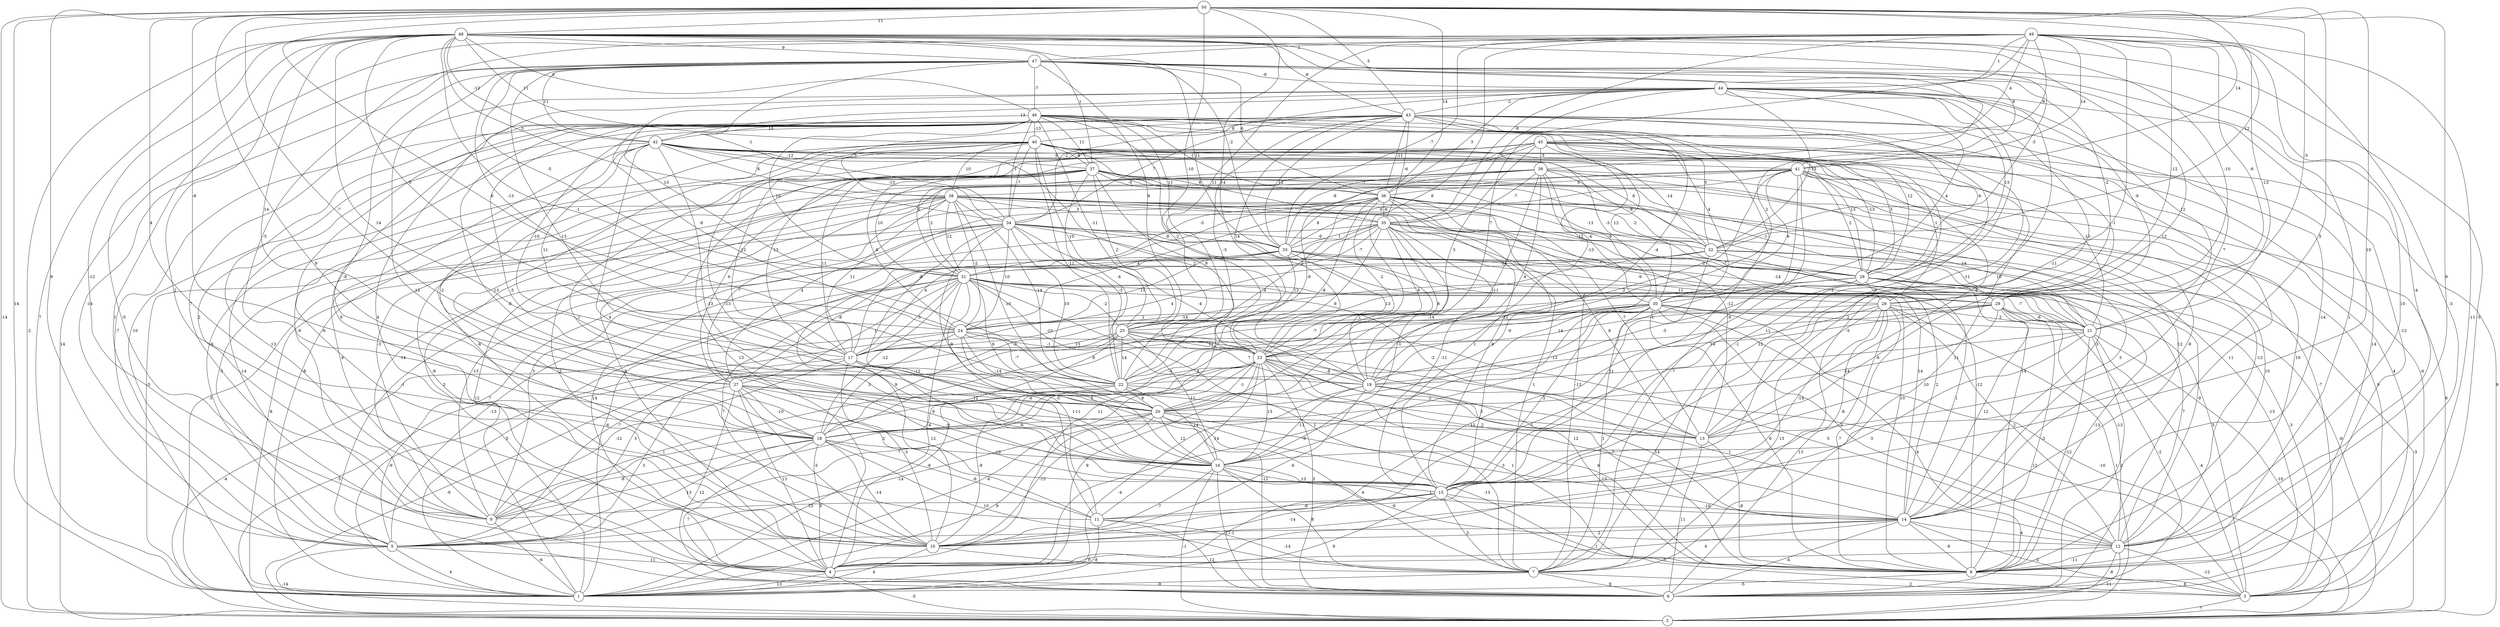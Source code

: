 graph { 
	 fontname="Helvetica,Arial,sans-serif" 
	 node [shape = circle]; 
	 50 -- 1 [label = "14"];
	 50 -- 2 [label = "-14"];
	 50 -- 5 [label = "9"];
	 50 -- 11 [label = "9"];
	 50 -- 12 [label = "9"];
	 50 -- 15 [label = "10"];
	 50 -- 16 [label = "5"];
	 50 -- 18 [label = "4"];
	 50 -- 20 [label = "-7"];
	 50 -- 22 [label = "6"];
	 50 -- 23 [label = "14"];
	 50 -- 25 [label = "-10"];
	 50 -- 27 [label = "-8"];
	 50 -- 29 [label = "-3"];
	 50 -- 32 [label = "12"];
	 50 -- 36 [label = "14"];
	 50 -- 41 [label = "14"];
	 50 -- 43 [label = "5"];
	 50 -- 48 [label = "-11"];
	 49 -- 1 [label = "1"];
	 49 -- 6 [label = "-11"];
	 49 -- 8 [label = "-3"];
	 49 -- 12 [label = "-4"];
	 49 -- 15 [label = "-11"];
	 49 -- 18 [label = "-5"];
	 49 -- 20 [label = "7"];
	 49 -- 21 [label = "-13"];
	 49 -- 23 [label = "8"];
	 49 -- 25 [label = "11"];
	 49 -- 26 [label = "-12"];
	 49 -- 29 [label = "-6"];
	 49 -- 33 [label = "-7"];
	 49 -- 35 [label = "-9"];
	 49 -- 39 [label = "9"];
	 49 -- 41 [label = "14"];
	 49 -- 44 [label = "1"];
	 49 -- 45 [label = "4"];
	 49 -- 47 [label = "1"];
	 48 -- 1 [label = "7"];
	 48 -- 2 [label = "-2"];
	 48 -- 3 [label = "-5"];
	 48 -- 6 [label = "-5"];
	 48 -- 9 [label = "-12"];
	 48 -- 10 [label = "2"];
	 48 -- 13 [label = "12"];
	 48 -- 19 [label = "2"];
	 48 -- 20 [label = "14"];
	 48 -- 22 [label = "-1"];
	 48 -- 24 [label = "5"];
	 48 -- 27 [label = "14"];
	 48 -- 29 [label = "-10"];
	 48 -- 32 [label = "-3"];
	 48 -- 33 [label = "-2"];
	 48 -- 34 [label = "3"];
	 48 -- 37 [label = "1"];
	 48 -- 40 [label = "11"];
	 48 -- 41 [label = "8"];
	 48 -- 42 [label = "-12"];
	 48 -- 43 [label = "-8"];
	 48 -- 46 [label = "6"];
	 48 -- 47 [label = "9"];
	 47 -- 2 [label = "14"];
	 47 -- 4 [label = "9"];
	 47 -- 5 [label = "-14"];
	 47 -- 8 [label = "1"];
	 47 -- 11 [label = "12"];
	 47 -- 12 [label = "10"];
	 47 -- 13 [label = "7"];
	 47 -- 15 [label = "10"];
	 47 -- 20 [label = "13"];
	 47 -- 24 [label = "-13"];
	 47 -- 25 [label = "9"];
	 47 -- 26 [label = "-2"];
	 47 -- 31 [label = "-5"];
	 47 -- 33 [label = "11"];
	 47 -- 34 [label = "-1"];
	 47 -- 36 [label = "6"];
	 47 -- 42 [label = "11"];
	 47 -- 44 [label = "-9"];
	 47 -- 46 [label = "-7"];
	 46 -- 4 [label = "13"];
	 46 -- 5 [label = "-7"];
	 46 -- 7 [label = "-1"];
	 46 -- 10 [label = "-6"];
	 46 -- 13 [label = "-11"];
	 46 -- 15 [label = "-8"];
	 46 -- 16 [label = "-5"];
	 46 -- 18 [label = "-8"];
	 46 -- 19 [label = "-13"];
	 46 -- 23 [label = "-2"];
	 46 -- 24 [label = "-8"];
	 46 -- 25 [label = "-11"];
	 46 -- 28 [label = "12"];
	 46 -- 30 [label = "4"];
	 46 -- 31 [label = "10"];
	 46 -- 32 [label = "5"];
	 46 -- 33 [label = "11"];
	 46 -- 34 [label = "1"];
	 46 -- 36 [label = "-1"];
	 46 -- 37 [label = "11"];
	 46 -- 40 [label = "-13"];
	 46 -- 42 [label = "10"];
	 45 -- 1 [label = "-8"];
	 45 -- 2 [label = "9"];
	 45 -- 3 [label = "-6"];
	 45 -- 4 [label = "13"];
	 45 -- 7 [label = "11"];
	 45 -- 9 [label = "-9"];
	 45 -- 17 [label = "13"];
	 45 -- 23 [label = "3"];
	 45 -- 28 [label = "3"];
	 45 -- 29 [label = "-1"];
	 45 -- 30 [label = "12"];
	 45 -- 31 [label = "6"];
	 45 -- 33 [label = "-8"];
	 45 -- 39 [label = "-3"];
	 44 -- 7 [label = "-5"];
	 44 -- 8 [label = "-12"];
	 44 -- 9 [label = "7"];
	 44 -- 10 [label = "4"];
	 44 -- 15 [label = "-1"];
	 44 -- 21 [label = "12"];
	 44 -- 28 [label = "13"];
	 44 -- 29 [label = "-9"];
	 44 -- 30 [label = "4"];
	 44 -- 31 [label = "13"];
	 44 -- 32 [label = "-13"];
	 44 -- 34 [label = "-2"];
	 44 -- 35 [label = "7"];
	 44 -- 36 [label = "3"];
	 44 -- 42 [label = "13"];
	 44 -- 43 [label = "-2"];
	 43 -- 5 [label = "10"];
	 43 -- 6 [label = "11"];
	 43 -- 7 [label = "12"];
	 43 -- 8 [label = "14"];
	 43 -- 9 [label = "2"];
	 43 -- 14 [label = "-14"];
	 43 -- 15 [label = "-12"];
	 43 -- 17 [label = "-10"];
	 43 -- 19 [label = "-4"];
	 43 -- 22 [label = "-5"];
	 43 -- 23 [label = "14"];
	 43 -- 28 [label = "-6"];
	 43 -- 33 [label = "12"];
	 43 -- 34 [label = "7"];
	 43 -- 35 [label = "-6"];
	 43 -- 36 [label = "-11"];
	 43 -- 38 [label = "3"];
	 43 -- 40 [label = "8"];
	 42 -- 4 [label = "6"];
	 42 -- 6 [label = "-14"];
	 42 -- 13 [label = "-8"];
	 42 -- 15 [label = "4"];
	 42 -- 16 [label = "-13"];
	 42 -- 17 [label = "11"];
	 42 -- 18 [label = "-2"];
	 42 -- 19 [label = "2"];
	 42 -- 28 [label = "13"];
	 42 -- 32 [label = "8"];
	 42 -- 34 [label = "-13"];
	 42 -- 37 [label = "-12"];
	 42 -- 38 [label = "8"];
	 42 -- 41 [label = "8"];
	 41 -- 2 [label = "6"];
	 41 -- 4 [label = "9"];
	 41 -- 7 [label = "-7"];
	 41 -- 8 [label = "10"];
	 41 -- 12 [label = "10"];
	 41 -- 14 [label = "-9"];
	 41 -- 16 [label = "-1"];
	 41 -- 20 [label = "-2"];
	 41 -- 28 [label = "2"];
	 41 -- 30 [label = "6"];
	 41 -- 31 [label = "-5"];
	 41 -- 33 [label = "-9"];
	 41 -- 36 [label = "5"];
	 40 -- 3 [label = "4"];
	 40 -- 5 [label = "-6"];
	 40 -- 10 [label = "-6"];
	 40 -- 15 [label = "-1"];
	 40 -- 16 [label = "-13"];
	 40 -- 17 [label = "12"];
	 40 -- 18 [label = "13"];
	 40 -- 21 [label = "-10"];
	 40 -- 22 [label = "-11"];
	 40 -- 25 [label = "10"];
	 40 -- 26 [label = "1"];
	 40 -- 28 [label = "-13"];
	 40 -- 30 [label = "-3"];
	 40 -- 32 [label = "-14"];
	 40 -- 34 [label = "-7"];
	 40 -- 35 [label = "8"];
	 40 -- 37 [label = "-8"];
	 40 -- 38 [label = "10"];
	 39 -- 1 [label = "3"];
	 39 -- 3 [label = "9"];
	 39 -- 9 [label = "-3"];
	 39 -- 14 [label = "12"];
	 39 -- 15 [label = "14"];
	 39 -- 19 [label = "4"];
	 39 -- 20 [label = "-11"];
	 39 -- 22 [label = "-8"];
	 39 -- 30 [label = "-4"];
	 39 -- 31 [label = "2"];
	 39 -- 32 [label = "-8"];
	 39 -- 35 [label = "-7"];
	 39 -- 38 [label = "-7"];
	 38 -- 1 [label = "-5"];
	 38 -- 5 [label = "-3"];
	 38 -- 7 [label = "1"];
	 38 -- 8 [label = "-12"];
	 38 -- 9 [label = "-14"];
	 38 -- 10 [label = "2"];
	 38 -- 13 [label = "-7"];
	 38 -- 15 [label = "1"];
	 38 -- 17 [label = "11"];
	 38 -- 20 [label = "-10"];
	 38 -- 21 [label = "-7"];
	 38 -- 22 [label = "-14"];
	 38 -- 24 [label = "-2"];
	 38 -- 27 [label = "7"];
	 38 -- 28 [label = "-12"];
	 38 -- 31 [label = "12"];
	 38 -- 35 [label = "3"];
	 37 -- 1 [label = "-5"];
	 37 -- 3 [label = "-7"];
	 37 -- 4 [label = "-9"];
	 37 -- 8 [label = "14"];
	 37 -- 12 [label = "-12"];
	 37 -- 14 [label = "3"];
	 37 -- 17 [label = "11"];
	 37 -- 22 [label = "-4"];
	 37 -- 23 [label = "9"];
	 37 -- 24 [label = "8"];
	 37 -- 25 [label = "2"];
	 37 -- 27 [label = "6"];
	 37 -- 28 [label = "-13"];
	 37 -- 29 [label = "-1"];
	 37 -- 31 [label = "10"];
	 37 -- 36 [label = "-5"];
	 36 -- 1 [label = "12"];
	 36 -- 7 [label = "-13"];
	 36 -- 13 [label = "-9"];
	 36 -- 14 [label = "3"];
	 36 -- 15 [label = "-9"];
	 36 -- 17 [label = "-8"];
	 36 -- 21 [label = "14"];
	 36 -- 22 [label = "-8"];
	 36 -- 23 [label = "-2"];
	 36 -- 24 [label = "4"];
	 36 -- 25 [label = "2"];
	 36 -- 27 [label = "4"];
	 36 -- 28 [label = "-8"];
	 36 -- 32 [label = "-2"];
	 36 -- 33 [label = "8"];
	 36 -- 35 [label = "-6"];
	 35 -- 6 [label = "-13"];
	 35 -- 9 [label = "3"];
	 35 -- 10 [label = "9"];
	 35 -- 13 [label = "8"];
	 35 -- 15 [label = "-11"];
	 35 -- 16 [label = "-1"];
	 35 -- 17 [label = "4"];
	 35 -- 19 [label = "8"];
	 35 -- 21 [label = "-14"];
	 35 -- 22 [label = "9"];
	 35 -- 23 [label = "8"];
	 35 -- 29 [label = "-7"];
	 35 -- 31 [label = "-7"];
	 35 -- 33 [label = "1"];
	 34 -- 1 [label = "8"];
	 34 -- 4 [label = "14"];
	 34 -- 5 [label = "-1"];
	 34 -- 8 [label = "10"];
	 34 -- 9 [label = "-13"];
	 34 -- 11 [label = "-12"];
	 34 -- 14 [label = "14"];
	 34 -- 16 [label = "-9"];
	 34 -- 19 [label = "-4"];
	 34 -- 21 [label = "-9"];
	 34 -- 22 [label = "10"];
	 34 -- 23 [label = "-3"];
	 34 -- 24 [label = "10"];
	 34 -- 32 [label = "-9"];
	 34 -- 33 [label = "-8"];
	 33 -- 1 [label = "-6"];
	 33 -- 2 [label = "-6"];
	 33 -- 3 [label = "5"];
	 33 -- 4 [label = "11"];
	 33 -- 5 [label = "7"];
	 33 -- 19 [label = "2"];
	 33 -- 21 [label = "11"];
	 33 -- 23 [label = "13"];
	 33 -- 24 [label = "11"];
	 33 -- 27 [label = "-8"];
	 33 -- 28 [label = "-2"];
	 32 -- 3 [label = "-3"];
	 32 -- 12 [label = "-9"];
	 32 -- 14 [label = "2"];
	 32 -- 15 [label = "11"];
	 32 -- 17 [label = "4"];
	 32 -- 18 [label = "-3"];
	 32 -- 31 [label = "-14"];
	 31 -- 1 [label = "5"];
	 31 -- 4 [label = "-4"];
	 31 -- 5 [label = "-13"];
	 31 -- 7 [label = "1"];
	 31 -- 10 [label = "7"];
	 31 -- 11 [label = "-5"];
	 31 -- 13 [label = "-2"];
	 31 -- 17 [label = "3"];
	 31 -- 18 [label = "-12"];
	 31 -- 19 [label = "-10"];
	 31 -- 20 [label = "6"];
	 31 -- 21 [label = "-7"];
	 31 -- 25 [label = "-2"];
	 31 -- 26 [label = "-4"];
	 31 -- 27 [label = "1"];
	 31 -- 29 [label = "12"];
	 30 -- 2 [label = "-10"];
	 30 -- 4 [label = "-9"];
	 30 -- 5 [label = "-7"];
	 30 -- 6 [label = "4"];
	 30 -- 7 [label = "1"];
	 30 -- 8 [label = "6"];
	 30 -- 12 [label = "3"];
	 30 -- 15 [label = "3"];
	 30 -- 17 [label = "-7"];
	 30 -- 18 [label = "-4"];
	 30 -- 20 [label = "-13"];
	 30 -- 21 [label = "2"];
	 30 -- 23 [label = "-9"];
	 30 -- 25 [label = "-12"];
	 29 -- 6 [label = "-2"];
	 29 -- 8 [label = "-3"];
	 29 -- 9 [label = "9"];
	 29 -- 12 [label = "-13"];
	 29 -- 14 [label = "12"];
	 29 -- 18 [label = "-14"];
	 29 -- 21 [label = "-6"];
	 29 -- 22 [label = "14"];
	 29 -- 23 [label = "11"];
	 29 -- 24 [label = "-14"];
	 28 -- 2 [label = "-3"];
	 28 -- 4 [label = "12"];
	 28 -- 8 [label = "-13"];
	 28 -- 12 [label = "7"];
	 28 -- 14 [label = "1"];
	 28 -- 17 [label = "-14"];
	 28 -- 18 [label = "6"];
	 28 -- 19 [label = "-5"];
	 28 -- 26 [label = "6"];
	 27 -- 4 [label = "13"];
	 27 -- 5 [label = "3"];
	 27 -- 6 [label = "12"];
	 27 -- 10 [label = "-5"];
	 27 -- 13 [label = "1"];
	 27 -- 15 [label = "12"];
	 27 -- 16 [label = "-9"];
	 27 -- 18 [label = "-10"];
	 27 -- 20 [label = "-12"];
	 26 -- 2 [label = "1"];
	 26 -- 4 [label = "13"];
	 26 -- 6 [label = "13"];
	 26 -- 8 [label = "7"];
	 26 -- 10 [label = "1"];
	 26 -- 11 [label = "-8"];
	 26 -- 12 [label = "2"];
	 26 -- 15 [label = "-14"];
	 26 -- 21 [label = "2"];
	 26 -- 24 [label = "1"];
	 25 -- 1 [label = "-8"];
	 25 -- 2 [label = "-5"];
	 25 -- 5 [label = "5"];
	 25 -- 8 [label = "-7"];
	 25 -- 12 [label = "5"];
	 25 -- 16 [label = "11"];
	 25 -- 17 [label = "13"];
	 25 -- 19 [label = "7"];
	 25 -- 22 [label = "14"];
	 25 -- 23 [label = "11"];
	 24 -- 1 [label = "-9"];
	 24 -- 2 [label = "-4"];
	 24 -- 3 [label = "12"];
	 24 -- 16 [label = "5"];
	 24 -- 18 [label = "3"];
	 24 -- 20 [label = "-14"];
	 24 -- 22 [label = "-7"];
	 24 -- 23 [label = "-1"];
	 23 -- 1 [label = "-4"];
	 23 -- 4 [label = "9"];
	 23 -- 5 [label = "-7"];
	 23 -- 6 [label = "3"];
	 23 -- 8 [label = "6"];
	 23 -- 9 [label = "2"];
	 23 -- 11 [label = "14"];
	 23 -- 12 [label = "1"];
	 23 -- 13 [label = "-2"];
	 23 -- 14 [label = "12"];
	 23 -- 16 [label = "13"];
	 23 -- 18 [label = "-8"];
	 23 -- 19 [label = "-8"];
	 23 -- 20 [label = "-1"];
	 23 -- 22 [label = "4"];
	 22 -- 9 [label = "1"];
	 22 -- 10 [label = "-8"];
	 22 -- 13 [label = "3"];
	 22 -- 16 [label = "14"];
	 22 -- 20 [label = "8"];
	 21 -- 2 [label = "-10"];
	 21 -- 3 [label = "-4"];
	 21 -- 6 [label = "2"];
	 21 -- 8 [label = "-12"];
	 21 -- 10 [label = "3"];
	 21 -- 13 [label = "10"];
	 21 -- 19 [label = "-6"];
	 20 -- 1 [label = "9"];
	 20 -- 5 [label = "-14"];
	 20 -- 7 [label = "4"];
	 20 -- 8 [label = "-13"];
	 20 -- 10 [label = "-13"];
	 20 -- 13 [label = "2"];
	 20 -- 14 [label = "3"];
	 20 -- 16 [label = "12"];
	 20 -- 18 [label = "-6"];
	 19 -- 1 [label = "-4"];
	 19 -- 8 [label = "-13"];
	 19 -- 10 [label = "-6"];
	 19 -- 14 [label = "14"];
	 19 -- 16 [label = "-11"];
	 18 -- 4 [label = "5"];
	 18 -- 5 [label = "13"];
	 18 -- 6 [label = "7"];
	 18 -- 7 [label = "10"];
	 18 -- 9 [label = "-8"];
	 18 -- 10 [label = "-14"];
	 18 -- 11 [label = "-6"];
	 18 -- 16 [label = "-10"];
	 17 -- 2 [label = "-9"];
	 17 -- 6 [label = "-12"];
	 17 -- 8 [label = "1"];
	 17 -- 9 [label = "-12"];
	 17 -- 10 [label = "-3"];
	 17 -- 16 [label = "-11"];
	 16 -- 2 [label = "-1"];
	 16 -- 6 [label = "11"];
	 16 -- 7 [label = "8"];
	 16 -- 10 [label = "-7"];
	 16 -- 12 [label = "-9"];
	 16 -- 14 [label = "1"];
	 16 -- 15 [label = "13"];
	 15 -- 1 [label = "9"];
	 15 -- 3 [label = "1"];
	 15 -- 7 [label = "3"];
	 15 -- 9 [label = "13"];
	 15 -- 10 [label = "-14"];
	 15 -- 11 [label = "-6"];
	 15 -- 14 [label = "-10"];
	 14 -- 3 [label = "-2"];
	 14 -- 4 [label = "4"];
	 14 -- 5 [label = "-1"];
	 14 -- 6 [label = "-4"];
	 14 -- 8 [label = "-9"];
	 14 -- 10 [label = "2"];
	 14 -- 12 [label = "-4"];
	 13 -- 6 [label = "11"];
	 13 -- 8 [label = "-8"];
	 12 -- 2 [label = "-11"];
	 12 -- 3 [label = "-12"];
	 12 -- 4 [label = "3"];
	 12 -- 6 [label = "-8"];
	 12 -- 8 [label = "-11"];
	 11 -- 1 [label = "-8"];
	 11 -- 6 [label = "12"];
	 11 -- 7 [label = "-14"];
	 10 -- 1 [label = "4"];
	 10 -- 7 [label = "9"];
	 9 -- 1 [label = "-6"];
	 8 -- 1 [label = "-5"];
	 8 -- 3 [label = "8"];
	 7 -- 1 [label = "-9"];
	 7 -- 3 [label = "2"];
	 7 -- 6 [label = "9"];
	 5 -- 1 [label = "4"];
	 5 -- 2 [label = "-14"];
	 5 -- 4 [label = "11"];
	 4 -- 1 [label = "13"];
	 4 -- 2 [label = "-5"];
	 3 -- 2 [label = "7"];
	 1;
	 2;
	 3;
	 4;
	 5;
	 6;
	 7;
	 8;
	 9;
	 10;
	 11;
	 12;
	 13;
	 14;
	 15;
	 16;
	 17;
	 18;
	 19;
	 20;
	 21;
	 22;
	 23;
	 24;
	 25;
	 26;
	 27;
	 28;
	 29;
	 30;
	 31;
	 32;
	 33;
	 34;
	 35;
	 36;
	 37;
	 38;
	 39;
	 40;
	 41;
	 42;
	 43;
	 44;
	 45;
	 46;
	 47;
	 48;
	 49;
	 50;
}
